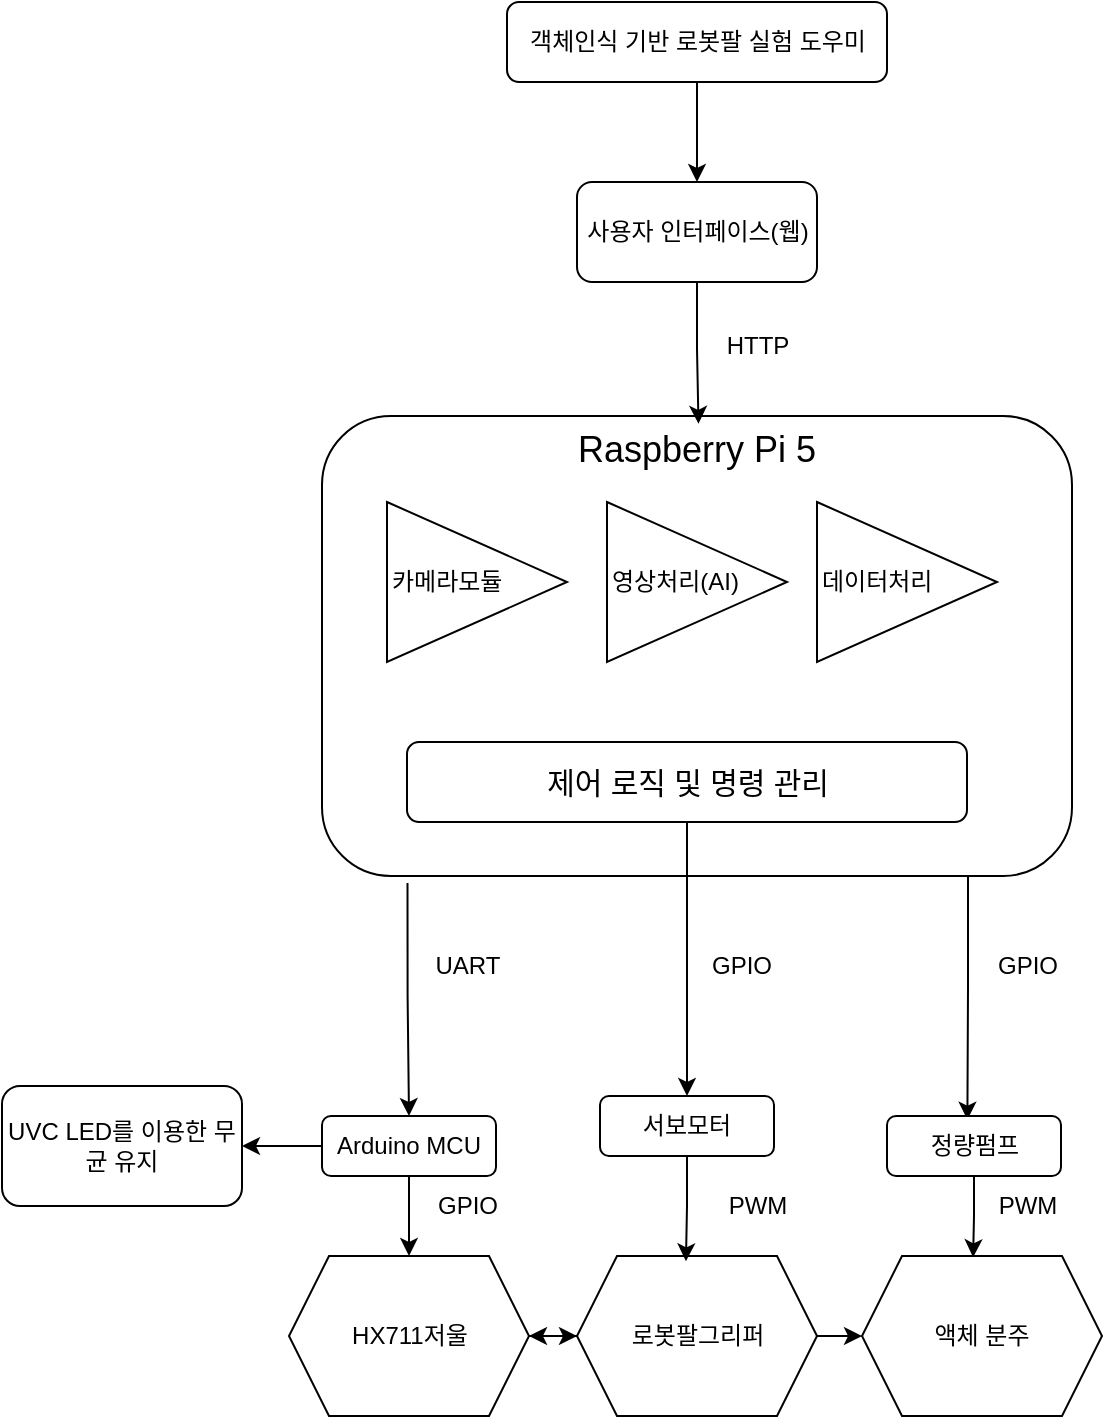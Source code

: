 <mxfile version="26.1.2">
  <diagram id="6a731a19-8d31-9384-78a2-239565b7b9f0" name="Page-1">
    <mxGraphModel dx="1195" dy="1477" grid="1" gridSize="10" guides="1" tooltips="1" connect="1" arrows="1" fold="1" page="1" pageScale="1" pageWidth="1169" pageHeight="827" background="none" math="0" shadow="0">
      <root>
        <mxCell id="0" />
        <mxCell id="1" parent="0" />
        <mxCell id="TQHPRxnK35G2Zz5guyPs-60" style="edgeStyle=orthogonalEdgeStyle;rounded=0;orthogonalLoop=1;jettySize=auto;html=1;exitX=0.5;exitY=1;exitDx=0;exitDy=0;" edge="1" parent="1" source="TQHPRxnK35G2Zz5guyPs-55">
          <mxGeometry relative="1" as="geometry">
            <mxPoint x="647.5" y="-347" as="targetPoint" />
          </mxGeometry>
        </mxCell>
        <mxCell id="TQHPRxnK35G2Zz5guyPs-55" value="객체인식 기반 로봇팔 실험 도우미" style="rounded=1;whiteSpace=wrap;html=1;" vertex="1" parent="1">
          <mxGeometry x="552.5" y="-437" width="190" height="40" as="geometry" />
        </mxCell>
        <mxCell id="TQHPRxnK35G2Zz5guyPs-61" value="사용자 인터페이스(웹)" style="rounded=1;whiteSpace=wrap;html=1;" vertex="1" parent="1">
          <mxGeometry x="587.5" y="-347" width="120" height="50" as="geometry" />
        </mxCell>
        <mxCell id="TQHPRxnK35G2Zz5guyPs-74" style="edgeStyle=orthogonalEdgeStyle;rounded=0;orthogonalLoop=1;jettySize=auto;html=1;exitX=0.76;exitY=0.998;exitDx=0;exitDy=0;entryX=0.462;entryY=0.062;entryDx=0;entryDy=0;exitPerimeter=0;entryPerimeter=0;" edge="1" parent="1" target="TQHPRxnK35G2Zz5guyPs-76">
          <mxGeometry relative="1" as="geometry">
            <mxPoint x="782.5" y="110.46" as="targetPoint" />
            <mxPoint x="784" y="1.91e-13" as="sourcePoint" />
            <Array as="points">
              <mxPoint x="783" />
              <mxPoint x="783" y="56" />
            </Array>
          </mxGeometry>
        </mxCell>
        <mxCell id="TQHPRxnK35G2Zz5guyPs-80" style="edgeStyle=orthogonalEdgeStyle;rounded=0;orthogonalLoop=1;jettySize=auto;html=1;entryX=0.5;entryY=0;entryDx=0;entryDy=0;exitX=0.114;exitY=1.015;exitDx=0;exitDy=0;exitPerimeter=0;" edge="1" parent="1" source="TQHPRxnK35G2Zz5guyPs-62" target="TQHPRxnK35G2Zz5guyPs-77">
          <mxGeometry relative="1" as="geometry" />
        </mxCell>
        <mxCell id="TQHPRxnK35G2Zz5guyPs-62" value="&lt;font style=&quot;font-size: 18px;&quot;&gt;Raspberry Pi 5&lt;/font&gt;" style="rounded=1;whiteSpace=wrap;html=1;verticalAlign=top;" vertex="1" parent="1">
          <mxGeometry x="460" y="-230" width="375" height="230" as="geometry" />
        </mxCell>
        <mxCell id="TQHPRxnK35G2Zz5guyPs-63" style="edgeStyle=orthogonalEdgeStyle;rounded=0;orthogonalLoop=1;jettySize=auto;html=1;entryX=0.502;entryY=0.017;entryDx=0;entryDy=0;entryPerimeter=0;" edge="1" parent="1" source="TQHPRxnK35G2Zz5guyPs-61" target="TQHPRxnK35G2Zz5guyPs-62">
          <mxGeometry relative="1" as="geometry" />
        </mxCell>
        <mxCell id="TQHPRxnK35G2Zz5guyPs-64" value="카메라모듈" style="triangle;whiteSpace=wrap;html=1;align=left;" vertex="1" parent="1">
          <mxGeometry x="492.5" y="-187" width="90" height="80" as="geometry" />
        </mxCell>
        <mxCell id="TQHPRxnK35G2Zz5guyPs-65" value="영상처리(AI)" style="triangle;whiteSpace=wrap;html=1;align=left;" vertex="1" parent="1">
          <mxGeometry x="602.5" y="-187" width="90" height="80" as="geometry" />
        </mxCell>
        <mxCell id="TQHPRxnK35G2Zz5guyPs-66" value="데이터처리" style="triangle;whiteSpace=wrap;html=1;align=left;" vertex="1" parent="1">
          <mxGeometry x="707.5" y="-187" width="90" height="80" as="geometry" />
        </mxCell>
        <mxCell id="TQHPRxnK35G2Zz5guyPs-72" style="edgeStyle=orthogonalEdgeStyle;rounded=0;orthogonalLoop=1;jettySize=auto;html=1;exitX=0.5;exitY=1;exitDx=0;exitDy=0;" edge="1" parent="1" source="TQHPRxnK35G2Zz5guyPs-67" target="TQHPRxnK35G2Zz5guyPs-75">
          <mxGeometry relative="1" as="geometry">
            <mxPoint x="643" y="120" as="targetPoint" />
          </mxGeometry>
        </mxCell>
        <mxCell id="TQHPRxnK35G2Zz5guyPs-67" value="&lt;font style=&quot;font-size: 15px;&quot;&gt;제어 로직 및 명령 관리&lt;/font&gt;" style="rounded=1;whiteSpace=wrap;html=1;" vertex="1" parent="1">
          <mxGeometry x="502.5" y="-67" width="280" height="40" as="geometry" />
        </mxCell>
        <mxCell id="TQHPRxnK35G2Zz5guyPs-71" value="HTTP" style="text;html=1;align=center;verticalAlign=middle;whiteSpace=wrap;rounded=0;" vertex="1" parent="1">
          <mxGeometry x="647.504" y="-280" width="60" height="30" as="geometry" />
        </mxCell>
        <mxCell id="TQHPRxnK35G2Zz5guyPs-75" value="서보모터" style="rounded=1;whiteSpace=wrap;html=1;" vertex="1" parent="1">
          <mxGeometry x="599" y="110" width="87" height="30" as="geometry" />
        </mxCell>
        <mxCell id="TQHPRxnK35G2Zz5guyPs-76" value="정량펌프" style="rounded=1;whiteSpace=wrap;html=1;" vertex="1" parent="1">
          <mxGeometry x="742.5" y="120" width="87" height="30" as="geometry" />
        </mxCell>
        <mxCell id="TQHPRxnK35G2Zz5guyPs-84" style="edgeStyle=orthogonalEdgeStyle;rounded=0;orthogonalLoop=1;jettySize=auto;html=1;exitX=0.5;exitY=1;exitDx=0;exitDy=0;entryX=0.5;entryY=0;entryDx=0;entryDy=0;" edge="1" parent="1" source="TQHPRxnK35G2Zz5guyPs-77" target="TQHPRxnK35G2Zz5guyPs-81">
          <mxGeometry relative="1" as="geometry" />
        </mxCell>
        <mxCell id="TQHPRxnK35G2Zz5guyPs-96" style="edgeStyle=orthogonalEdgeStyle;rounded=0;orthogonalLoop=1;jettySize=auto;html=1;" edge="1" parent="1" source="TQHPRxnK35G2Zz5guyPs-77" target="TQHPRxnK35G2Zz5guyPs-97">
          <mxGeometry relative="1" as="geometry">
            <mxPoint x="400" y="135" as="targetPoint" />
          </mxGeometry>
        </mxCell>
        <mxCell id="TQHPRxnK35G2Zz5guyPs-77" value="Arduino MCU" style="rounded=1;whiteSpace=wrap;html=1;" vertex="1" parent="1">
          <mxGeometry x="460" y="120" width="87" height="30" as="geometry" />
        </mxCell>
        <mxCell id="TQHPRxnK35G2Zz5guyPs-93" style="edgeStyle=orthogonalEdgeStyle;rounded=0;orthogonalLoop=1;jettySize=auto;html=1;entryX=0;entryY=0.5;entryDx=0;entryDy=0;" edge="1" parent="1" source="TQHPRxnK35G2Zz5guyPs-81" target="TQHPRxnK35G2Zz5guyPs-82">
          <mxGeometry relative="1" as="geometry" />
        </mxCell>
        <mxCell id="TQHPRxnK35G2Zz5guyPs-81" value="HX711저울" style="shape=hexagon;perimeter=hexagonPerimeter2;whiteSpace=wrap;html=1;fixedSize=1;" vertex="1" parent="1">
          <mxGeometry x="443.5" y="190" width="120" height="80" as="geometry" />
        </mxCell>
        <mxCell id="TQHPRxnK35G2Zz5guyPs-94" style="edgeStyle=orthogonalEdgeStyle;rounded=0;orthogonalLoop=1;jettySize=auto;html=1;entryX=0;entryY=0.5;entryDx=0;entryDy=0;" edge="1" parent="1" source="TQHPRxnK35G2Zz5guyPs-82" target="TQHPRxnK35G2Zz5guyPs-83">
          <mxGeometry relative="1" as="geometry" />
        </mxCell>
        <mxCell id="TQHPRxnK35G2Zz5guyPs-95" style="edgeStyle=orthogonalEdgeStyle;rounded=0;orthogonalLoop=1;jettySize=auto;html=1;exitX=0;exitY=0.5;exitDx=0;exitDy=0;entryX=1;entryY=0.5;entryDx=0;entryDy=0;" edge="1" parent="1" source="TQHPRxnK35G2Zz5guyPs-82" target="TQHPRxnK35G2Zz5guyPs-81">
          <mxGeometry relative="1" as="geometry" />
        </mxCell>
        <mxCell id="TQHPRxnK35G2Zz5guyPs-82" value="로봇팔그리퍼" style="shape=hexagon;perimeter=hexagonPerimeter2;whiteSpace=wrap;html=1;fixedSize=1;" vertex="1" parent="1">
          <mxGeometry x="587.5" y="190" width="120" height="80" as="geometry" />
        </mxCell>
        <mxCell id="TQHPRxnK35G2Zz5guyPs-83" value="액체 분주" style="shape=hexagon;perimeter=hexagonPerimeter2;whiteSpace=wrap;html=1;fixedSize=1;" vertex="1" parent="1">
          <mxGeometry x="730" y="190" width="120" height="80" as="geometry" />
        </mxCell>
        <mxCell id="TQHPRxnK35G2Zz5guyPs-85" style="edgeStyle=orthogonalEdgeStyle;rounded=0;orthogonalLoop=1;jettySize=auto;html=1;exitX=0.5;exitY=1;exitDx=0;exitDy=0;entryX=0.454;entryY=0.033;entryDx=0;entryDy=0;entryPerimeter=0;" edge="1" parent="1" source="TQHPRxnK35G2Zz5guyPs-75" target="TQHPRxnK35G2Zz5guyPs-82">
          <mxGeometry relative="1" as="geometry" />
        </mxCell>
        <mxCell id="TQHPRxnK35G2Zz5guyPs-86" style="edgeStyle=orthogonalEdgeStyle;rounded=0;orthogonalLoop=1;jettySize=auto;html=1;entryX=0.463;entryY=0.008;entryDx=0;entryDy=0;entryPerimeter=0;" edge="1" parent="1" source="TQHPRxnK35G2Zz5guyPs-76" target="TQHPRxnK35G2Zz5guyPs-83">
          <mxGeometry relative="1" as="geometry" />
        </mxCell>
        <mxCell id="TQHPRxnK35G2Zz5guyPs-87" value="UART" style="text;html=1;align=center;verticalAlign=middle;whiteSpace=wrap;rounded=0;" vertex="1" parent="1">
          <mxGeometry x="502.504" y="30" width="60" height="30" as="geometry" />
        </mxCell>
        <mxCell id="TQHPRxnK35G2Zz5guyPs-88" value="GPIO" style="text;html=1;align=center;verticalAlign=middle;whiteSpace=wrap;rounded=0;" vertex="1" parent="1">
          <mxGeometry x="640.004" y="30" width="60" height="30" as="geometry" />
        </mxCell>
        <mxCell id="TQHPRxnK35G2Zz5guyPs-89" value="GPIO" style="text;html=1;align=center;verticalAlign=middle;whiteSpace=wrap;rounded=0;" vertex="1" parent="1">
          <mxGeometry x="782.504" y="30" width="60" height="30" as="geometry" />
        </mxCell>
        <mxCell id="TQHPRxnK35G2Zz5guyPs-90" value="GPIO" style="text;html=1;align=center;verticalAlign=middle;whiteSpace=wrap;rounded=0;" vertex="1" parent="1">
          <mxGeometry x="502.504" y="150" width="60" height="30" as="geometry" />
        </mxCell>
        <mxCell id="TQHPRxnK35G2Zz5guyPs-91" value="PWM" style="text;html=1;align=center;verticalAlign=middle;whiteSpace=wrap;rounded=0;" vertex="1" parent="1">
          <mxGeometry x="647.504" y="150" width="60" height="30" as="geometry" />
        </mxCell>
        <mxCell id="TQHPRxnK35G2Zz5guyPs-92" value="PWM" style="text;html=1;align=center;verticalAlign=middle;whiteSpace=wrap;rounded=0;" vertex="1" parent="1">
          <mxGeometry x="782.504" y="150" width="60" height="30" as="geometry" />
        </mxCell>
        <mxCell id="TQHPRxnK35G2Zz5guyPs-97" value="UVC LED를 이용한 무균 유지" style="rounded=1;whiteSpace=wrap;html=1;" vertex="1" parent="1">
          <mxGeometry x="300" y="105" width="120" height="60" as="geometry" />
        </mxCell>
      </root>
    </mxGraphModel>
  </diagram>
</mxfile>
